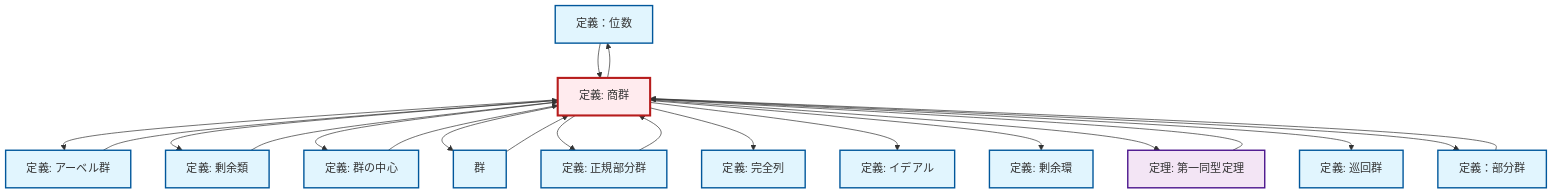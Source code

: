 graph TD
    classDef definition fill:#e1f5fe,stroke:#01579b,stroke-width:2px
    classDef theorem fill:#f3e5f5,stroke:#4a148c,stroke-width:2px
    classDef axiom fill:#fff3e0,stroke:#e65100,stroke-width:2px
    classDef example fill:#e8f5e9,stroke:#1b5e20,stroke-width:2px
    classDef current fill:#ffebee,stroke:#b71c1c,stroke-width:3px
    def-exact-sequence["定義: 完全列"]:::definition
    def-order["定義：位数"]:::definition
    def-quotient-ring["定義: 剰余環"]:::definition
    def-cyclic-group["定義: 巡回群"]:::definition
    def-ideal["定義: イデアル"]:::definition
    def-subgroup["定義：部分群"]:::definition
    def-group["群"]:::definition
    def-coset["定義: 剰余類"]:::definition
    def-quotient-group["定義: 商群"]:::definition
    def-abelian-group["定義: アーベル群"]:::definition
    def-normal-subgroup["定義: 正規部分群"]:::definition
    def-center-of-group["定義: 群の中心"]:::definition
    thm-first-isomorphism["定理: 第一同型定理"]:::theorem
    def-quotient-group --> def-abelian-group
    def-quotient-group --> def-coset
    def-quotient-group --> def-center-of-group
    def-normal-subgroup --> def-quotient-group
    def-coset --> def-quotient-group
    thm-first-isomorphism --> def-quotient-group
    def-quotient-group --> def-group
    def-quotient-group --> def-normal-subgroup
    def-quotient-group --> def-exact-sequence
    def-quotient-group --> def-ideal
    def-quotient-group --> def-quotient-ring
    def-quotient-group --> thm-first-isomorphism
    def-order --> def-quotient-group
    def-center-of-group --> def-quotient-group
    def-abelian-group --> def-quotient-group
    def-group --> def-quotient-group
    def-quotient-group --> def-cyclic-group
    def-quotient-group --> def-order
    def-subgroup --> def-quotient-group
    def-quotient-group --> def-subgroup
    class def-quotient-group current